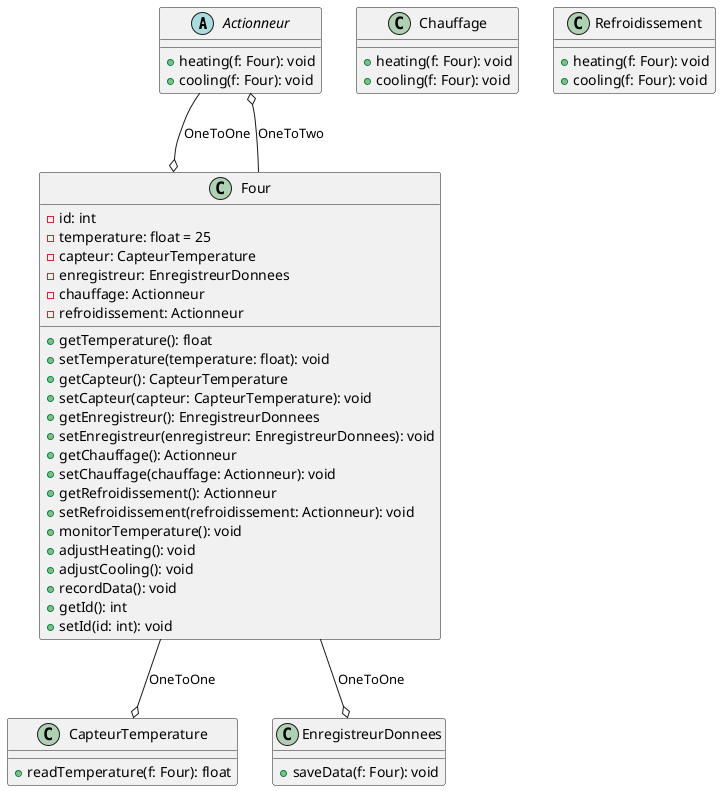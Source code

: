 @startuml

abstract class Actionneur {
  + heating(f: Four): void
  + cooling(f: Four): void
}

class CapteurTemperature {
  + readTemperature(f: Four): float
}

class Chauffage {
  + heating(f: Four): void
  + cooling(f: Four): void
}

class EnregistreurDonnees {
  + saveData(f: Four): void
}

class Four {
  - id: int
  - temperature: float = 25
  - capteur: CapteurTemperature
  - enregistreur: EnregistreurDonnees
  - chauffage: Actionneur
  - refroidissement: Actionneur

  + getTemperature(): float
  + setTemperature(temperature: float): void
  + getCapteur(): CapteurTemperature
  + setCapteur(capteur: CapteurTemperature): void
  + getEnregistreur(): EnregistreurDonnees
  + setEnregistreur(enregistreur: EnregistreurDonnees): void
  + getChauffage(): Actionneur
  + setChauffage(chauffage: Actionneur): void
  + getRefroidissement(): Actionneur
  + setRefroidissement(refroidissement: Actionneur): void
  + monitorTemperature(): void
  + adjustHeating(): void
  + adjustCooling(): void
  + recordData(): void
  + getId(): int
  + setId(id: int): void
}

class Refroidissement {
  + heating(f: Four): void
  + cooling(f: Four): void
}

Actionneur --o Four: "OneToOne"
Four --o CapteurTemperature: "OneToOne"
Four --o EnregistreurDonnees: "OneToOne"
Four --o Actionneur: "OneToTwo"

@enduml
